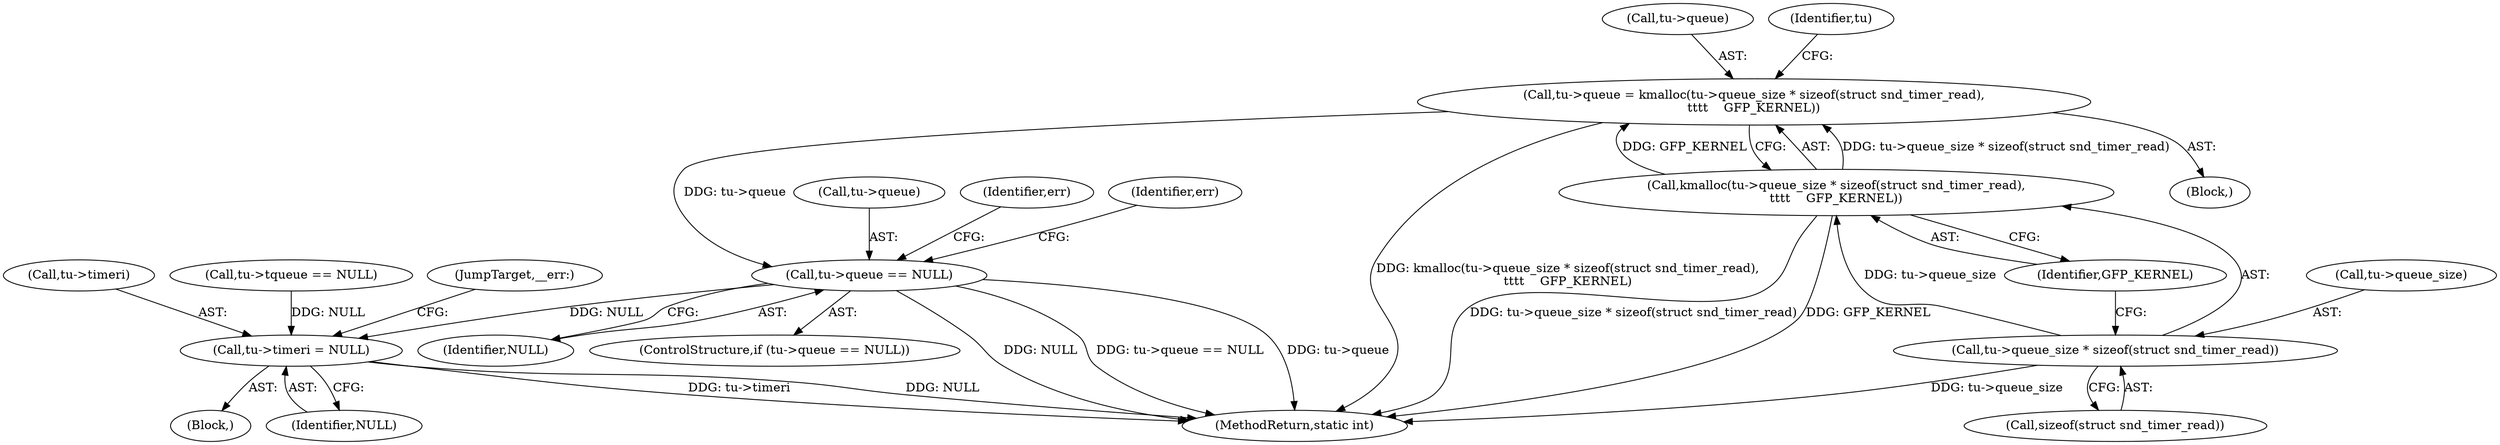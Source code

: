 digraph "0_linux_af368027a49a751d6ff4ee9e3f9961f35bb4fede_2@API" {
"1000231" [label="(Call,tu->queue = kmalloc(tu->queue_size * sizeof(struct snd_timer_read),\n\t\t\t\t    GFP_KERNEL))"];
"1000235" [label="(Call,kmalloc(tu->queue_size * sizeof(struct snd_timer_read),\n\t\t\t\t    GFP_KERNEL))"];
"1000236" [label="(Call,tu->queue_size * sizeof(struct snd_timer_read))"];
"1000244" [label="(Call,tu->queue == NULL)"];
"1000262" [label="(Call,tu->timeri = NULL)"];
"1000255" [label="(Identifier,err)"];
"1000232" [label="(Call,tu->queue)"];
"1000246" [label="(Identifier,tu)"];
"1000243" [label="(ControlStructure,if (tu->queue == NULL))"];
"1000245" [label="(Call,tu->queue)"];
"1000235" [label="(Call,kmalloc(tu->queue_size * sizeof(struct snd_timer_read),\n\t\t\t\t    GFP_KERNEL))"];
"1000307" [label="(MethodReturn,static int)"];
"1000244" [label="(Call,tu->queue == NULL)"];
"1000266" [label="(Identifier,NULL)"];
"1000230" [label="(Block,)"];
"1000262" [label="(Call,tu->timeri = NULL)"];
"1000263" [label="(Call,tu->timeri)"];
"1000240" [label="(Call,sizeof(struct snd_timer_read))"];
"1000237" [label="(Call,tu->queue_size)"];
"1000220" [label="(Call,tu->tqueue == NULL)"];
"1000242" [label="(Identifier,GFP_KERNEL)"];
"1000236" [label="(Call,tu->queue_size * sizeof(struct snd_timer_read))"];
"1000248" [label="(Identifier,NULL)"];
"1000304" [label="(JumpTarget,__err:)"];
"1000231" [label="(Call,tu->queue = kmalloc(tu->queue_size * sizeof(struct snd_timer_read),\n\t\t\t\t    GFP_KERNEL))"];
"1000257" [label="(Block,)"];
"1000250" [label="(Identifier,err)"];
"1000231" -> "1000230"  [label="AST: "];
"1000231" -> "1000235"  [label="CFG: "];
"1000232" -> "1000231"  [label="AST: "];
"1000235" -> "1000231"  [label="AST: "];
"1000246" -> "1000231"  [label="CFG: "];
"1000231" -> "1000307"  [label="DDG: kmalloc(tu->queue_size * sizeof(struct snd_timer_read),\n\t\t\t\t    GFP_KERNEL)"];
"1000235" -> "1000231"  [label="DDG: tu->queue_size * sizeof(struct snd_timer_read)"];
"1000235" -> "1000231"  [label="DDG: GFP_KERNEL"];
"1000231" -> "1000244"  [label="DDG: tu->queue"];
"1000235" -> "1000242"  [label="CFG: "];
"1000236" -> "1000235"  [label="AST: "];
"1000242" -> "1000235"  [label="AST: "];
"1000235" -> "1000307"  [label="DDG: tu->queue_size * sizeof(struct snd_timer_read)"];
"1000235" -> "1000307"  [label="DDG: GFP_KERNEL"];
"1000236" -> "1000235"  [label="DDG: tu->queue_size"];
"1000236" -> "1000240"  [label="CFG: "];
"1000237" -> "1000236"  [label="AST: "];
"1000240" -> "1000236"  [label="AST: "];
"1000242" -> "1000236"  [label="CFG: "];
"1000236" -> "1000307"  [label="DDG: tu->queue_size"];
"1000244" -> "1000243"  [label="AST: "];
"1000244" -> "1000248"  [label="CFG: "];
"1000245" -> "1000244"  [label="AST: "];
"1000248" -> "1000244"  [label="AST: "];
"1000250" -> "1000244"  [label="CFG: "];
"1000255" -> "1000244"  [label="CFG: "];
"1000244" -> "1000307"  [label="DDG: tu->queue"];
"1000244" -> "1000307"  [label="DDG: NULL"];
"1000244" -> "1000307"  [label="DDG: tu->queue == NULL"];
"1000244" -> "1000262"  [label="DDG: NULL"];
"1000262" -> "1000257"  [label="AST: "];
"1000262" -> "1000266"  [label="CFG: "];
"1000263" -> "1000262"  [label="AST: "];
"1000266" -> "1000262"  [label="AST: "];
"1000304" -> "1000262"  [label="CFG: "];
"1000262" -> "1000307"  [label="DDG: tu->timeri"];
"1000262" -> "1000307"  [label="DDG: NULL"];
"1000220" -> "1000262"  [label="DDG: NULL"];
}
